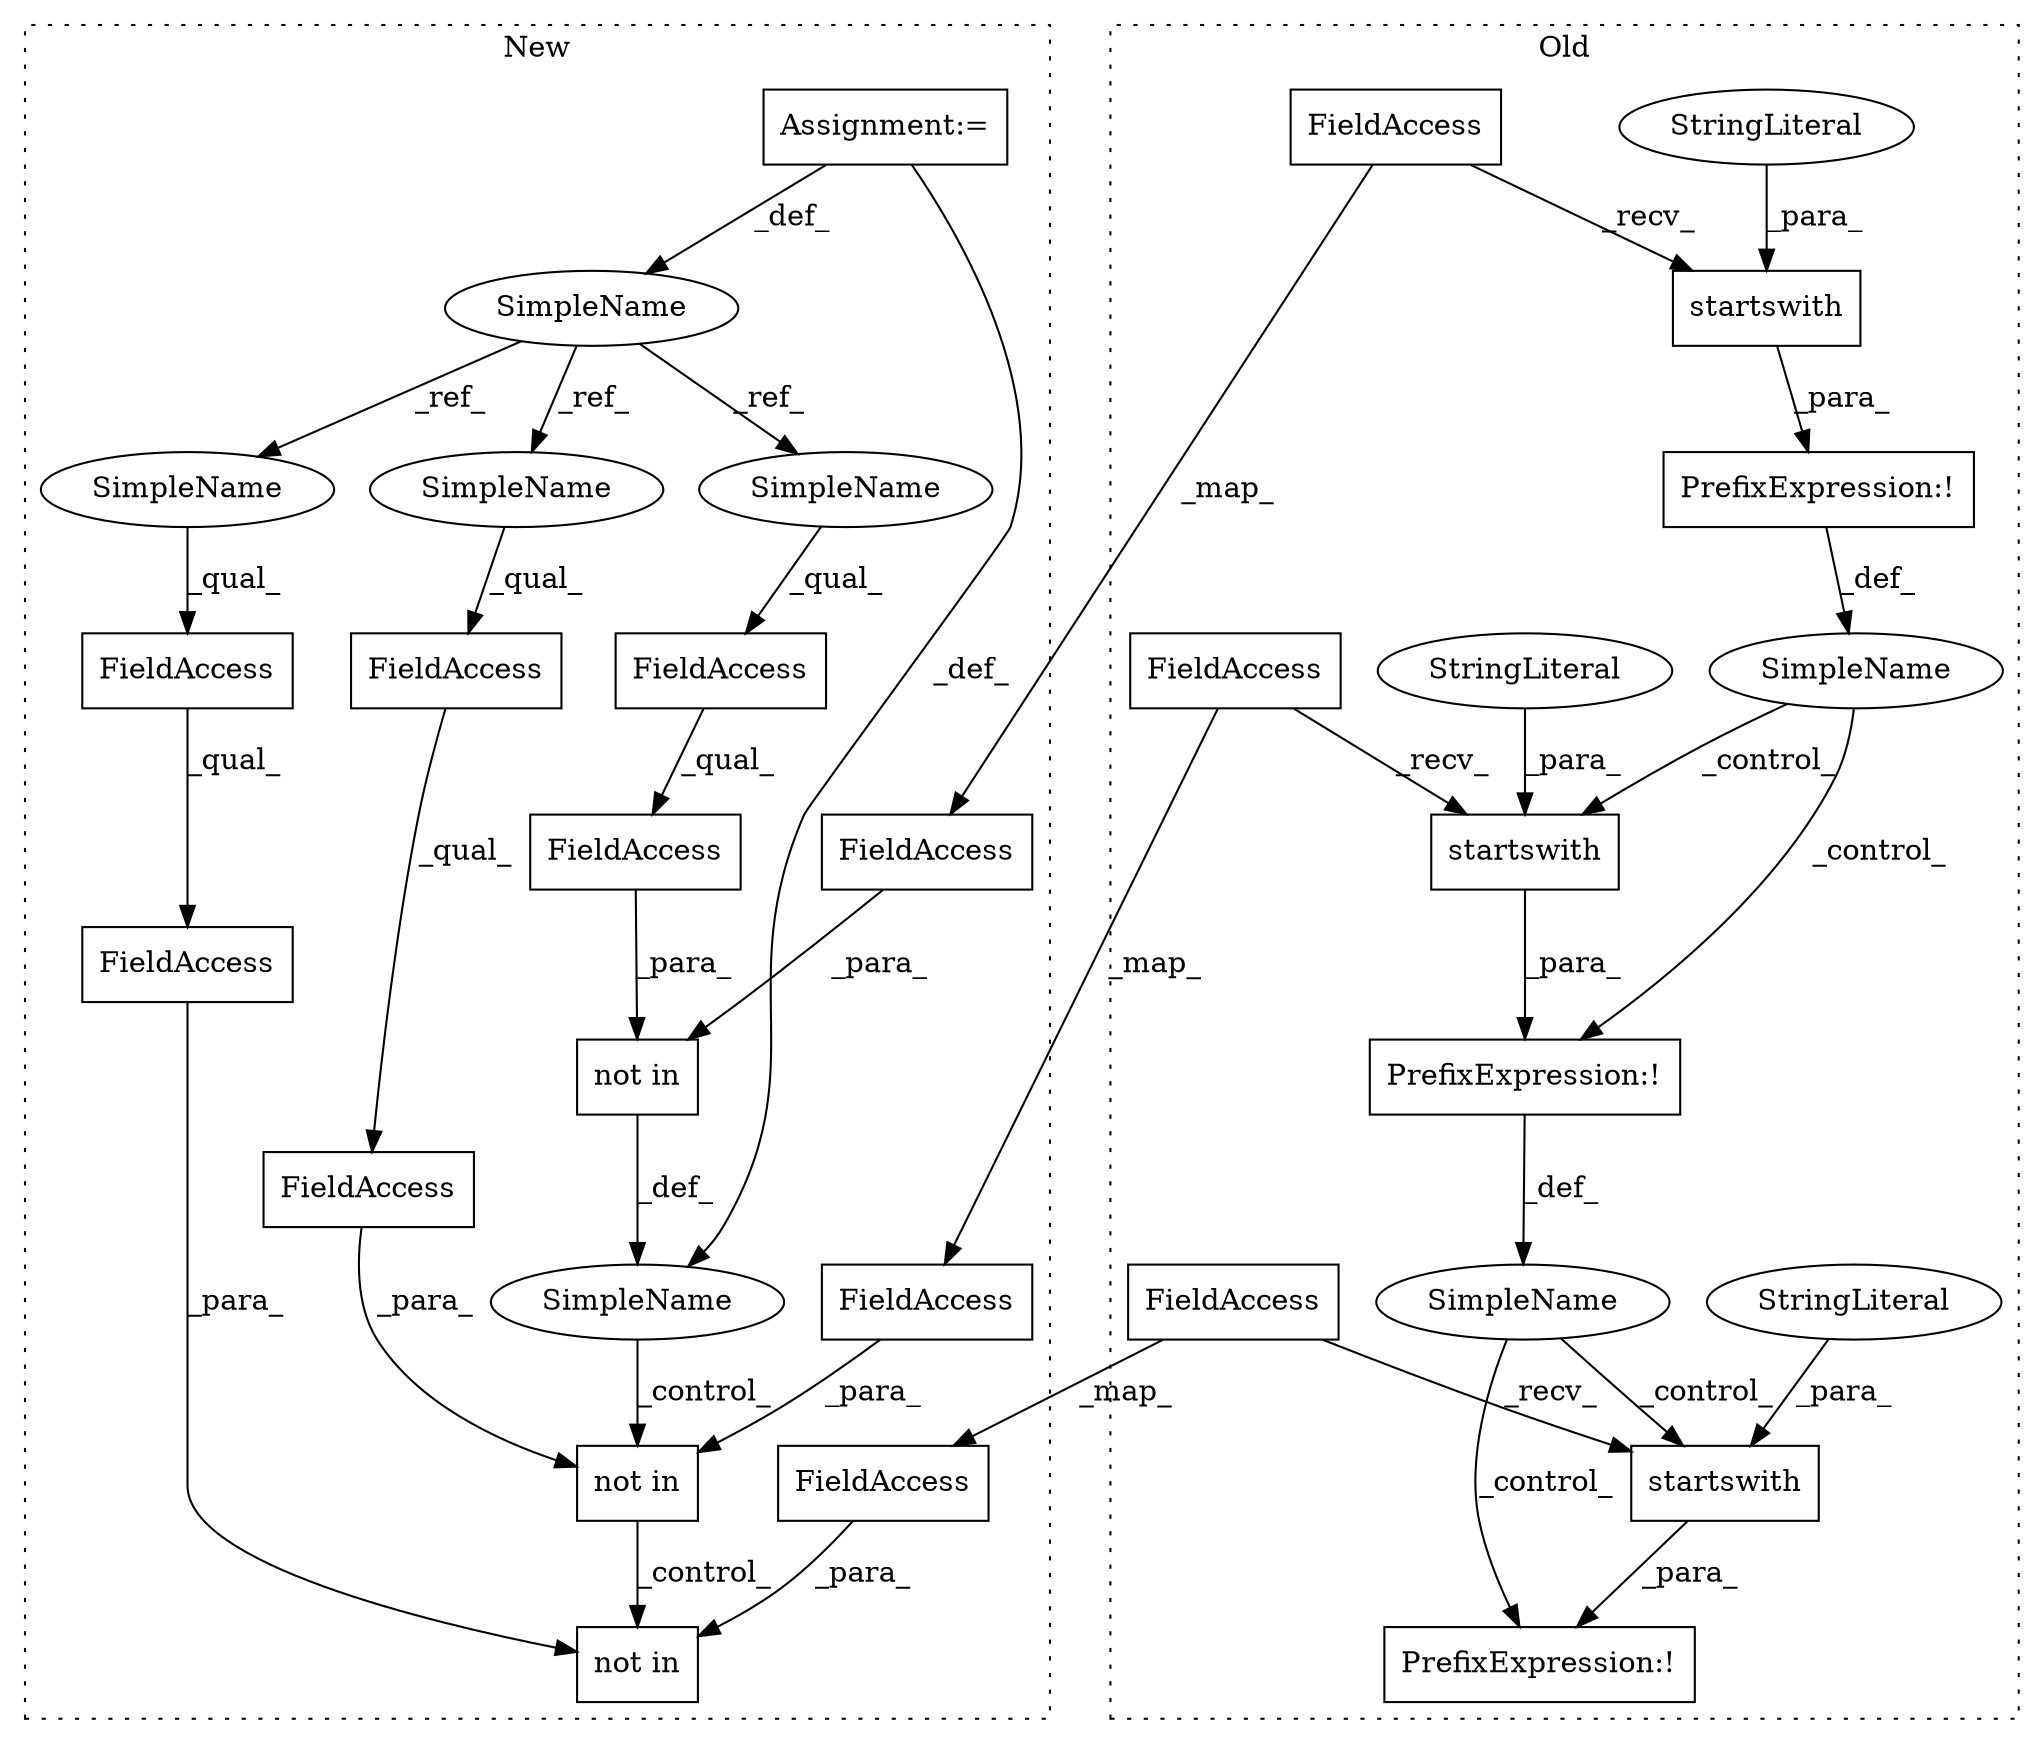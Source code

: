 digraph G {
subgraph cluster0 {
1 [label="startswith" a="32" s="13541,13557" l="11,1" shape="box"];
3 [label="StringLiteral" a="45" s="13552" l="5" shape="ellipse"];
4 [label="PrefixExpression:!" a="38" s="13530" l="1" shape="box"];
6 [label="FieldAccess" a="22" s="13531" l="9" shape="box"];
8 [label="startswith" a="32" s="13437,13453" l="11,1" shape="box"];
9 [label="PrefixExpression:!" a="38" s="13314" l="1" shape="box"];
10 [label="PrefixExpression:!" a="38" s="13423" l="1" shape="box"];
11 [label="startswith" a="32" s="13324,13340" l="11,1" shape="box"];
17 [label="SimpleName" a="42" s="" l="" shape="ellipse"];
18 [label="SimpleName" a="42" s="" l="" shape="ellipse"];
19 [label="StringLiteral" a="45" s="13448" l="5" shape="ellipse"];
20 [label="StringLiteral" a="45" s="13335" l="5" shape="ellipse"];
22 [label="FieldAccess" a="22" s="13315" l="8" shape="box"];
23 [label="FieldAccess" a="22" s="13424" l="12" shape="box"];
label = "Old";
style="dotted";
}
subgraph cluster1 {
2 [label="not in" a="108" s="13797" l="41" shape="box"];
5 [label="FieldAccess" a="22" s="13814" l="24" shape="box"];
7 [label="FieldAccess" a="22" s="13797" l="9" shape="box"];
12 [label="not in" a="108" s="13547" l="40" shape="box"];
13 [label="SimpleName" a="42" s="" l="" shape="ellipse"];
14 [label="not in" a="108" s="13673" l="44" shape="box"];
15 [label="FieldAccess" a="22" s="13563" l="24" shape="box"];
16 [label="FieldAccess" a="22" s="13693" l="24" shape="box"];
21 [label="FieldAccess" a="22" s="13547" l="8" shape="box"];
24 [label="FieldAccess" a="22" s="13673" l="12" shape="box"];
25 [label="FieldAccess" a="22" s="13814" l="13" shape="box"];
26 [label="SimpleName" a="42" s="12766" l="6" shape="ellipse"];
27 [label="FieldAccess" a="22" s="13693" l="13" shape="box"];
28 [label="FieldAccess" a="22" s="13563" l="13" shape="box"];
29 [label="Assignment:=" a="7" s="12766" l="6" shape="box"];
30 [label="SimpleName" a="42" s="13814" l="6" shape="ellipse"];
31 [label="SimpleName" a="42" s="13693" l="6" shape="ellipse"];
32 [label="SimpleName" a="42" s="13563" l="6" shape="ellipse"];
label = "New";
style="dotted";
}
1 -> 4 [label="_para_"];
3 -> 1 [label="_para_"];
5 -> 2 [label="_para_"];
6 -> 7 [label="_map_"];
6 -> 1 [label="_recv_"];
7 -> 2 [label="_para_"];
8 -> 10 [label="_para_"];
9 -> 17 [label="_def_"];
10 -> 18 [label="_def_"];
11 -> 9 [label="_para_"];
12 -> 13 [label="_def_"];
13 -> 14 [label="_control_"];
14 -> 2 [label="_control_"];
15 -> 12 [label="_para_"];
16 -> 14 [label="_para_"];
17 -> 10 [label="_control_"];
17 -> 8 [label="_control_"];
18 -> 1 [label="_control_"];
18 -> 4 [label="_control_"];
19 -> 8 [label="_para_"];
20 -> 11 [label="_para_"];
21 -> 12 [label="_para_"];
22 -> 21 [label="_map_"];
22 -> 11 [label="_recv_"];
23 -> 8 [label="_recv_"];
23 -> 24 [label="_map_"];
24 -> 14 [label="_para_"];
25 -> 5 [label="_qual_"];
26 -> 30 [label="_ref_"];
26 -> 31 [label="_ref_"];
26 -> 32 [label="_ref_"];
27 -> 16 [label="_qual_"];
28 -> 15 [label="_qual_"];
29 -> 26 [label="_def_"];
29 -> 13 [label="_def_"];
30 -> 25 [label="_qual_"];
31 -> 27 [label="_qual_"];
32 -> 28 [label="_qual_"];
}